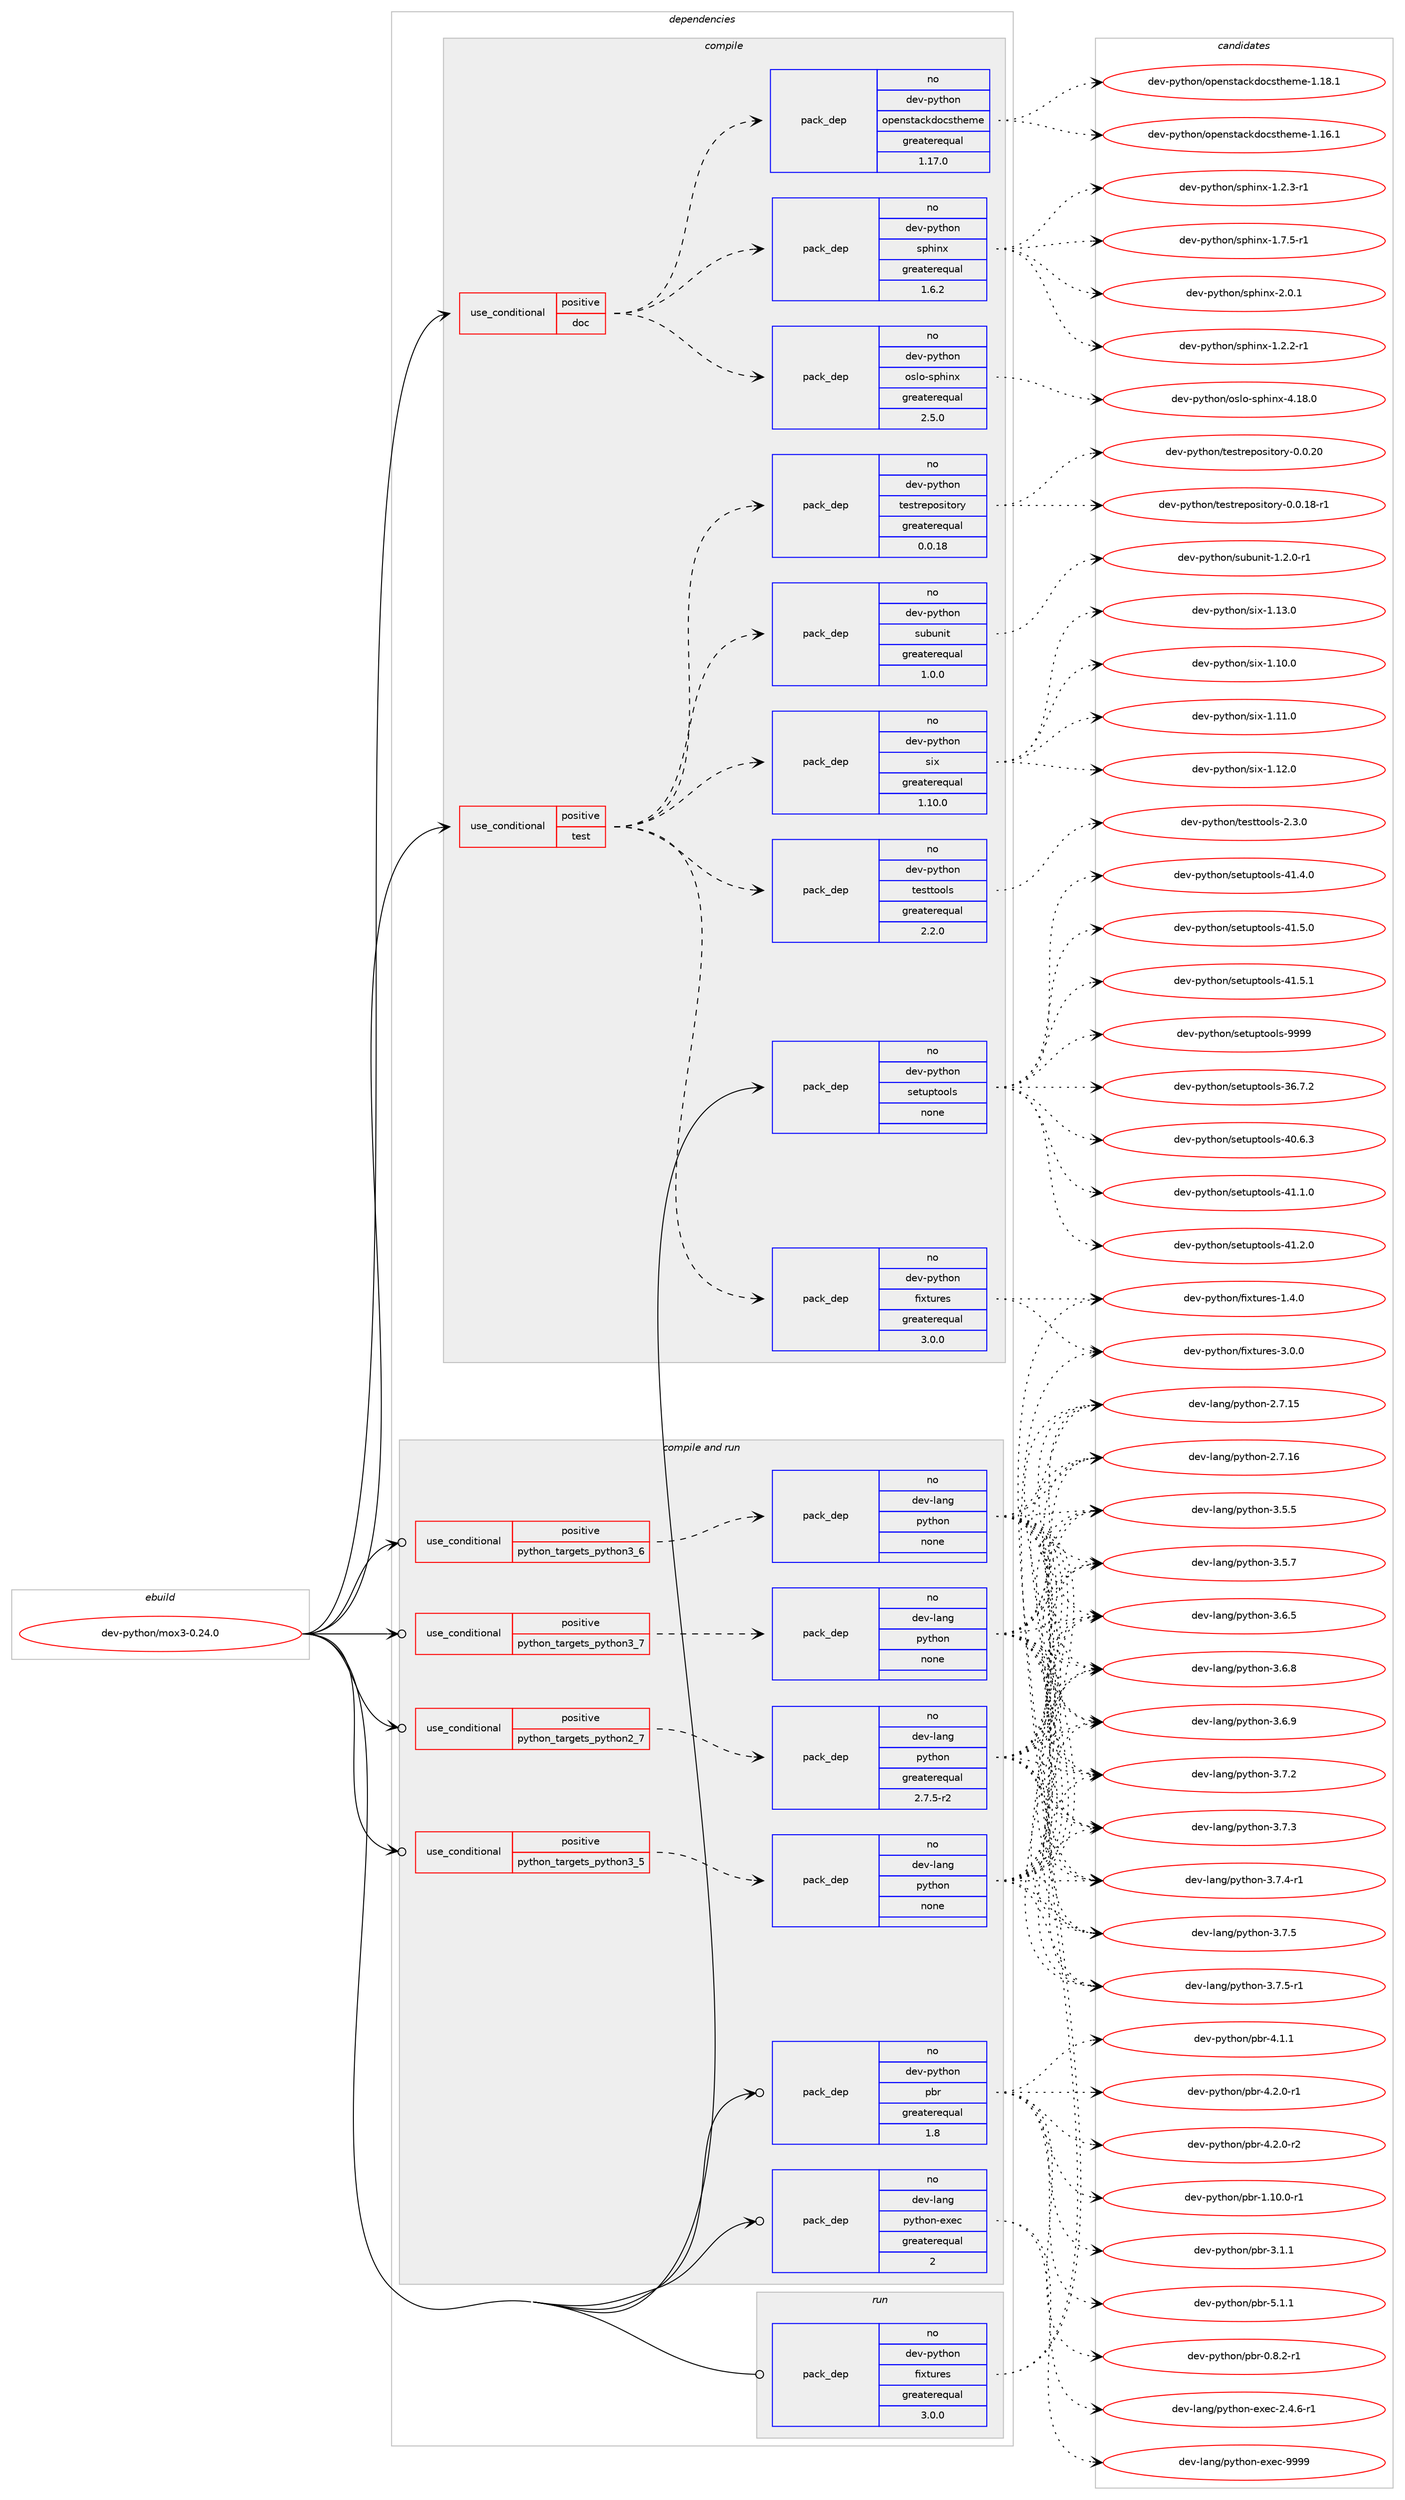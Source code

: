digraph prolog {

# *************
# Graph options
# *************

newrank=true;
concentrate=true;
compound=true;
graph [rankdir=LR,fontname=Helvetica,fontsize=10,ranksep=1.5];#, ranksep=2.5, nodesep=0.2];
edge  [arrowhead=vee];
node  [fontname=Helvetica,fontsize=10];

# **********
# The ebuild
# **********

subgraph cluster_leftcol {
color=gray;
rank=same;
label=<<i>ebuild</i>>;
id [label="dev-python/mox3-0.24.0", color=red, width=4, href="../dev-python/mox3-0.24.0.svg"];
}

# ****************
# The dependencies
# ****************

subgraph cluster_midcol {
color=gray;
label=<<i>dependencies</i>>;
subgraph cluster_compile {
fillcolor="#eeeeee";
style=filled;
label=<<i>compile</i>>;
subgraph cond142680 {
dependency615155 [label=<<TABLE BORDER="0" CELLBORDER="1" CELLSPACING="0" CELLPADDING="4"><TR><TD ROWSPAN="3" CELLPADDING="10">use_conditional</TD></TR><TR><TD>positive</TD></TR><TR><TD>doc</TD></TR></TABLE>>, shape=none, color=red];
subgraph pack460670 {
dependency615156 [label=<<TABLE BORDER="0" CELLBORDER="1" CELLSPACING="0" CELLPADDING="4" WIDTH="220"><TR><TD ROWSPAN="6" CELLPADDING="30">pack_dep</TD></TR><TR><TD WIDTH="110">no</TD></TR><TR><TD>dev-python</TD></TR><TR><TD>oslo-sphinx</TD></TR><TR><TD>greaterequal</TD></TR><TR><TD>2.5.0</TD></TR></TABLE>>, shape=none, color=blue];
}
dependency615155:e -> dependency615156:w [weight=20,style="dashed",arrowhead="vee"];
subgraph pack460671 {
dependency615157 [label=<<TABLE BORDER="0" CELLBORDER="1" CELLSPACING="0" CELLPADDING="4" WIDTH="220"><TR><TD ROWSPAN="6" CELLPADDING="30">pack_dep</TD></TR><TR><TD WIDTH="110">no</TD></TR><TR><TD>dev-python</TD></TR><TR><TD>sphinx</TD></TR><TR><TD>greaterequal</TD></TR><TR><TD>1.6.2</TD></TR></TABLE>>, shape=none, color=blue];
}
dependency615155:e -> dependency615157:w [weight=20,style="dashed",arrowhead="vee"];
subgraph pack460672 {
dependency615158 [label=<<TABLE BORDER="0" CELLBORDER="1" CELLSPACING="0" CELLPADDING="4" WIDTH="220"><TR><TD ROWSPAN="6" CELLPADDING="30">pack_dep</TD></TR><TR><TD WIDTH="110">no</TD></TR><TR><TD>dev-python</TD></TR><TR><TD>openstackdocstheme</TD></TR><TR><TD>greaterequal</TD></TR><TR><TD>1.17.0</TD></TR></TABLE>>, shape=none, color=blue];
}
dependency615155:e -> dependency615158:w [weight=20,style="dashed",arrowhead="vee"];
}
id:e -> dependency615155:w [weight=20,style="solid",arrowhead="vee"];
subgraph cond142681 {
dependency615159 [label=<<TABLE BORDER="0" CELLBORDER="1" CELLSPACING="0" CELLPADDING="4"><TR><TD ROWSPAN="3" CELLPADDING="10">use_conditional</TD></TR><TR><TD>positive</TD></TR><TR><TD>test</TD></TR></TABLE>>, shape=none, color=red];
subgraph pack460673 {
dependency615160 [label=<<TABLE BORDER="0" CELLBORDER="1" CELLSPACING="0" CELLPADDING="4" WIDTH="220"><TR><TD ROWSPAN="6" CELLPADDING="30">pack_dep</TD></TR><TR><TD WIDTH="110">no</TD></TR><TR><TD>dev-python</TD></TR><TR><TD>fixtures</TD></TR><TR><TD>greaterequal</TD></TR><TR><TD>3.0.0</TD></TR></TABLE>>, shape=none, color=blue];
}
dependency615159:e -> dependency615160:w [weight=20,style="dashed",arrowhead="vee"];
subgraph pack460674 {
dependency615161 [label=<<TABLE BORDER="0" CELLBORDER="1" CELLSPACING="0" CELLPADDING="4" WIDTH="220"><TR><TD ROWSPAN="6" CELLPADDING="30">pack_dep</TD></TR><TR><TD WIDTH="110">no</TD></TR><TR><TD>dev-python</TD></TR><TR><TD>six</TD></TR><TR><TD>greaterequal</TD></TR><TR><TD>1.10.0</TD></TR></TABLE>>, shape=none, color=blue];
}
dependency615159:e -> dependency615161:w [weight=20,style="dashed",arrowhead="vee"];
subgraph pack460675 {
dependency615162 [label=<<TABLE BORDER="0" CELLBORDER="1" CELLSPACING="0" CELLPADDING="4" WIDTH="220"><TR><TD ROWSPAN="6" CELLPADDING="30">pack_dep</TD></TR><TR><TD WIDTH="110">no</TD></TR><TR><TD>dev-python</TD></TR><TR><TD>subunit</TD></TR><TR><TD>greaterequal</TD></TR><TR><TD>1.0.0</TD></TR></TABLE>>, shape=none, color=blue];
}
dependency615159:e -> dependency615162:w [weight=20,style="dashed",arrowhead="vee"];
subgraph pack460676 {
dependency615163 [label=<<TABLE BORDER="0" CELLBORDER="1" CELLSPACING="0" CELLPADDING="4" WIDTH="220"><TR><TD ROWSPAN="6" CELLPADDING="30">pack_dep</TD></TR><TR><TD WIDTH="110">no</TD></TR><TR><TD>dev-python</TD></TR><TR><TD>testrepository</TD></TR><TR><TD>greaterequal</TD></TR><TR><TD>0.0.18</TD></TR></TABLE>>, shape=none, color=blue];
}
dependency615159:e -> dependency615163:w [weight=20,style="dashed",arrowhead="vee"];
subgraph pack460677 {
dependency615164 [label=<<TABLE BORDER="0" CELLBORDER="1" CELLSPACING="0" CELLPADDING="4" WIDTH="220"><TR><TD ROWSPAN="6" CELLPADDING="30">pack_dep</TD></TR><TR><TD WIDTH="110">no</TD></TR><TR><TD>dev-python</TD></TR><TR><TD>testtools</TD></TR><TR><TD>greaterequal</TD></TR><TR><TD>2.2.0</TD></TR></TABLE>>, shape=none, color=blue];
}
dependency615159:e -> dependency615164:w [weight=20,style="dashed",arrowhead="vee"];
}
id:e -> dependency615159:w [weight=20,style="solid",arrowhead="vee"];
subgraph pack460678 {
dependency615165 [label=<<TABLE BORDER="0" CELLBORDER="1" CELLSPACING="0" CELLPADDING="4" WIDTH="220"><TR><TD ROWSPAN="6" CELLPADDING="30">pack_dep</TD></TR><TR><TD WIDTH="110">no</TD></TR><TR><TD>dev-python</TD></TR><TR><TD>setuptools</TD></TR><TR><TD>none</TD></TR><TR><TD></TD></TR></TABLE>>, shape=none, color=blue];
}
id:e -> dependency615165:w [weight=20,style="solid",arrowhead="vee"];
}
subgraph cluster_compileandrun {
fillcolor="#eeeeee";
style=filled;
label=<<i>compile and run</i>>;
subgraph cond142682 {
dependency615166 [label=<<TABLE BORDER="0" CELLBORDER="1" CELLSPACING="0" CELLPADDING="4"><TR><TD ROWSPAN="3" CELLPADDING="10">use_conditional</TD></TR><TR><TD>positive</TD></TR><TR><TD>python_targets_python2_7</TD></TR></TABLE>>, shape=none, color=red];
subgraph pack460679 {
dependency615167 [label=<<TABLE BORDER="0" CELLBORDER="1" CELLSPACING="0" CELLPADDING="4" WIDTH="220"><TR><TD ROWSPAN="6" CELLPADDING="30">pack_dep</TD></TR><TR><TD WIDTH="110">no</TD></TR><TR><TD>dev-lang</TD></TR><TR><TD>python</TD></TR><TR><TD>greaterequal</TD></TR><TR><TD>2.7.5-r2</TD></TR></TABLE>>, shape=none, color=blue];
}
dependency615166:e -> dependency615167:w [weight=20,style="dashed",arrowhead="vee"];
}
id:e -> dependency615166:w [weight=20,style="solid",arrowhead="odotvee"];
subgraph cond142683 {
dependency615168 [label=<<TABLE BORDER="0" CELLBORDER="1" CELLSPACING="0" CELLPADDING="4"><TR><TD ROWSPAN="3" CELLPADDING="10">use_conditional</TD></TR><TR><TD>positive</TD></TR><TR><TD>python_targets_python3_5</TD></TR></TABLE>>, shape=none, color=red];
subgraph pack460680 {
dependency615169 [label=<<TABLE BORDER="0" CELLBORDER="1" CELLSPACING="0" CELLPADDING="4" WIDTH="220"><TR><TD ROWSPAN="6" CELLPADDING="30">pack_dep</TD></TR><TR><TD WIDTH="110">no</TD></TR><TR><TD>dev-lang</TD></TR><TR><TD>python</TD></TR><TR><TD>none</TD></TR><TR><TD></TD></TR></TABLE>>, shape=none, color=blue];
}
dependency615168:e -> dependency615169:w [weight=20,style="dashed",arrowhead="vee"];
}
id:e -> dependency615168:w [weight=20,style="solid",arrowhead="odotvee"];
subgraph cond142684 {
dependency615170 [label=<<TABLE BORDER="0" CELLBORDER="1" CELLSPACING="0" CELLPADDING="4"><TR><TD ROWSPAN="3" CELLPADDING="10">use_conditional</TD></TR><TR><TD>positive</TD></TR><TR><TD>python_targets_python3_6</TD></TR></TABLE>>, shape=none, color=red];
subgraph pack460681 {
dependency615171 [label=<<TABLE BORDER="0" CELLBORDER="1" CELLSPACING="0" CELLPADDING="4" WIDTH="220"><TR><TD ROWSPAN="6" CELLPADDING="30">pack_dep</TD></TR><TR><TD WIDTH="110">no</TD></TR><TR><TD>dev-lang</TD></TR><TR><TD>python</TD></TR><TR><TD>none</TD></TR><TR><TD></TD></TR></TABLE>>, shape=none, color=blue];
}
dependency615170:e -> dependency615171:w [weight=20,style="dashed",arrowhead="vee"];
}
id:e -> dependency615170:w [weight=20,style="solid",arrowhead="odotvee"];
subgraph cond142685 {
dependency615172 [label=<<TABLE BORDER="0" CELLBORDER="1" CELLSPACING="0" CELLPADDING="4"><TR><TD ROWSPAN="3" CELLPADDING="10">use_conditional</TD></TR><TR><TD>positive</TD></TR><TR><TD>python_targets_python3_7</TD></TR></TABLE>>, shape=none, color=red];
subgraph pack460682 {
dependency615173 [label=<<TABLE BORDER="0" CELLBORDER="1" CELLSPACING="0" CELLPADDING="4" WIDTH="220"><TR><TD ROWSPAN="6" CELLPADDING="30">pack_dep</TD></TR><TR><TD WIDTH="110">no</TD></TR><TR><TD>dev-lang</TD></TR><TR><TD>python</TD></TR><TR><TD>none</TD></TR><TR><TD></TD></TR></TABLE>>, shape=none, color=blue];
}
dependency615172:e -> dependency615173:w [weight=20,style="dashed",arrowhead="vee"];
}
id:e -> dependency615172:w [weight=20,style="solid",arrowhead="odotvee"];
subgraph pack460683 {
dependency615174 [label=<<TABLE BORDER="0" CELLBORDER="1" CELLSPACING="0" CELLPADDING="4" WIDTH="220"><TR><TD ROWSPAN="6" CELLPADDING="30">pack_dep</TD></TR><TR><TD WIDTH="110">no</TD></TR><TR><TD>dev-lang</TD></TR><TR><TD>python-exec</TD></TR><TR><TD>greaterequal</TD></TR><TR><TD>2</TD></TR></TABLE>>, shape=none, color=blue];
}
id:e -> dependency615174:w [weight=20,style="solid",arrowhead="odotvee"];
subgraph pack460684 {
dependency615175 [label=<<TABLE BORDER="0" CELLBORDER="1" CELLSPACING="0" CELLPADDING="4" WIDTH="220"><TR><TD ROWSPAN="6" CELLPADDING="30">pack_dep</TD></TR><TR><TD WIDTH="110">no</TD></TR><TR><TD>dev-python</TD></TR><TR><TD>pbr</TD></TR><TR><TD>greaterequal</TD></TR><TR><TD>1.8</TD></TR></TABLE>>, shape=none, color=blue];
}
id:e -> dependency615175:w [weight=20,style="solid",arrowhead="odotvee"];
}
subgraph cluster_run {
fillcolor="#eeeeee";
style=filled;
label=<<i>run</i>>;
subgraph pack460685 {
dependency615176 [label=<<TABLE BORDER="0" CELLBORDER="1" CELLSPACING="0" CELLPADDING="4" WIDTH="220"><TR><TD ROWSPAN="6" CELLPADDING="30">pack_dep</TD></TR><TR><TD WIDTH="110">no</TD></TR><TR><TD>dev-python</TD></TR><TR><TD>fixtures</TD></TR><TR><TD>greaterequal</TD></TR><TR><TD>3.0.0</TD></TR></TABLE>>, shape=none, color=blue];
}
id:e -> dependency615176:w [weight=20,style="solid",arrowhead="odot"];
}
}

# **************
# The candidates
# **************

subgraph cluster_choices {
rank=same;
color=gray;
label=<<i>candidates</i>>;

subgraph choice460670 {
color=black;
nodesep=1;
choice10010111845112121116104111110471111151081114511511210410511012045524649564648 [label="dev-python/oslo-sphinx-4.18.0", color=red, width=4,href="../dev-python/oslo-sphinx-4.18.0.svg"];
dependency615156:e -> choice10010111845112121116104111110471111151081114511511210410511012045524649564648:w [style=dotted,weight="100"];
}
subgraph choice460671 {
color=black;
nodesep=1;
choice10010111845112121116104111110471151121041051101204549465046504511449 [label="dev-python/sphinx-1.2.2-r1", color=red, width=4,href="../dev-python/sphinx-1.2.2-r1.svg"];
choice10010111845112121116104111110471151121041051101204549465046514511449 [label="dev-python/sphinx-1.2.3-r1", color=red, width=4,href="../dev-python/sphinx-1.2.3-r1.svg"];
choice10010111845112121116104111110471151121041051101204549465546534511449 [label="dev-python/sphinx-1.7.5-r1", color=red, width=4,href="../dev-python/sphinx-1.7.5-r1.svg"];
choice1001011184511212111610411111047115112104105110120455046484649 [label="dev-python/sphinx-2.0.1", color=red, width=4,href="../dev-python/sphinx-2.0.1.svg"];
dependency615157:e -> choice10010111845112121116104111110471151121041051101204549465046504511449:w [style=dotted,weight="100"];
dependency615157:e -> choice10010111845112121116104111110471151121041051101204549465046514511449:w [style=dotted,weight="100"];
dependency615157:e -> choice10010111845112121116104111110471151121041051101204549465546534511449:w [style=dotted,weight="100"];
dependency615157:e -> choice1001011184511212111610411111047115112104105110120455046484649:w [style=dotted,weight="100"];
}
subgraph choice460672 {
color=black;
nodesep=1;
choice100101118451121211161041111104711111210111011511697991071001119911511610410110910145494649544649 [label="dev-python/openstackdocstheme-1.16.1", color=red, width=4,href="../dev-python/openstackdocstheme-1.16.1.svg"];
choice100101118451121211161041111104711111210111011511697991071001119911511610410110910145494649564649 [label="dev-python/openstackdocstheme-1.18.1", color=red, width=4,href="../dev-python/openstackdocstheme-1.18.1.svg"];
dependency615158:e -> choice100101118451121211161041111104711111210111011511697991071001119911511610410110910145494649544649:w [style=dotted,weight="100"];
dependency615158:e -> choice100101118451121211161041111104711111210111011511697991071001119911511610410110910145494649564649:w [style=dotted,weight="100"];
}
subgraph choice460673 {
color=black;
nodesep=1;
choice1001011184511212111610411111047102105120116117114101115454946524648 [label="dev-python/fixtures-1.4.0", color=red, width=4,href="../dev-python/fixtures-1.4.0.svg"];
choice1001011184511212111610411111047102105120116117114101115455146484648 [label="dev-python/fixtures-3.0.0", color=red, width=4,href="../dev-python/fixtures-3.0.0.svg"];
dependency615160:e -> choice1001011184511212111610411111047102105120116117114101115454946524648:w [style=dotted,weight="100"];
dependency615160:e -> choice1001011184511212111610411111047102105120116117114101115455146484648:w [style=dotted,weight="100"];
}
subgraph choice460674 {
color=black;
nodesep=1;
choice100101118451121211161041111104711510512045494649484648 [label="dev-python/six-1.10.0", color=red, width=4,href="../dev-python/six-1.10.0.svg"];
choice100101118451121211161041111104711510512045494649494648 [label="dev-python/six-1.11.0", color=red, width=4,href="../dev-python/six-1.11.0.svg"];
choice100101118451121211161041111104711510512045494649504648 [label="dev-python/six-1.12.0", color=red, width=4,href="../dev-python/six-1.12.0.svg"];
choice100101118451121211161041111104711510512045494649514648 [label="dev-python/six-1.13.0", color=red, width=4,href="../dev-python/six-1.13.0.svg"];
dependency615161:e -> choice100101118451121211161041111104711510512045494649484648:w [style=dotted,weight="100"];
dependency615161:e -> choice100101118451121211161041111104711510512045494649494648:w [style=dotted,weight="100"];
dependency615161:e -> choice100101118451121211161041111104711510512045494649504648:w [style=dotted,weight="100"];
dependency615161:e -> choice100101118451121211161041111104711510512045494649514648:w [style=dotted,weight="100"];
}
subgraph choice460675 {
color=black;
nodesep=1;
choice1001011184511212111610411111047115117981171101051164549465046484511449 [label="dev-python/subunit-1.2.0-r1", color=red, width=4,href="../dev-python/subunit-1.2.0-r1.svg"];
dependency615162:e -> choice1001011184511212111610411111047115117981171101051164549465046484511449:w [style=dotted,weight="100"];
}
subgraph choice460676 {
color=black;
nodesep=1;
choice1001011184511212111610411111047116101115116114101112111115105116111114121454846484649564511449 [label="dev-python/testrepository-0.0.18-r1", color=red, width=4,href="../dev-python/testrepository-0.0.18-r1.svg"];
choice100101118451121211161041111104711610111511611410111211111510511611111412145484648465048 [label="dev-python/testrepository-0.0.20", color=red, width=4,href="../dev-python/testrepository-0.0.20.svg"];
dependency615163:e -> choice1001011184511212111610411111047116101115116114101112111115105116111114121454846484649564511449:w [style=dotted,weight="100"];
dependency615163:e -> choice100101118451121211161041111104711610111511611410111211111510511611111412145484648465048:w [style=dotted,weight="100"];
}
subgraph choice460677 {
color=black;
nodesep=1;
choice1001011184511212111610411111047116101115116116111111108115455046514648 [label="dev-python/testtools-2.3.0", color=red, width=4,href="../dev-python/testtools-2.3.0.svg"];
dependency615164:e -> choice1001011184511212111610411111047116101115116116111111108115455046514648:w [style=dotted,weight="100"];
}
subgraph choice460678 {
color=black;
nodesep=1;
choice100101118451121211161041111104711510111611711211611111110811545515446554650 [label="dev-python/setuptools-36.7.2", color=red, width=4,href="../dev-python/setuptools-36.7.2.svg"];
choice100101118451121211161041111104711510111611711211611111110811545524846544651 [label="dev-python/setuptools-40.6.3", color=red, width=4,href="../dev-python/setuptools-40.6.3.svg"];
choice100101118451121211161041111104711510111611711211611111110811545524946494648 [label="dev-python/setuptools-41.1.0", color=red, width=4,href="../dev-python/setuptools-41.1.0.svg"];
choice100101118451121211161041111104711510111611711211611111110811545524946504648 [label="dev-python/setuptools-41.2.0", color=red, width=4,href="../dev-python/setuptools-41.2.0.svg"];
choice100101118451121211161041111104711510111611711211611111110811545524946524648 [label="dev-python/setuptools-41.4.0", color=red, width=4,href="../dev-python/setuptools-41.4.0.svg"];
choice100101118451121211161041111104711510111611711211611111110811545524946534648 [label="dev-python/setuptools-41.5.0", color=red, width=4,href="../dev-python/setuptools-41.5.0.svg"];
choice100101118451121211161041111104711510111611711211611111110811545524946534649 [label="dev-python/setuptools-41.5.1", color=red, width=4,href="../dev-python/setuptools-41.5.1.svg"];
choice10010111845112121116104111110471151011161171121161111111081154557575757 [label="dev-python/setuptools-9999", color=red, width=4,href="../dev-python/setuptools-9999.svg"];
dependency615165:e -> choice100101118451121211161041111104711510111611711211611111110811545515446554650:w [style=dotted,weight="100"];
dependency615165:e -> choice100101118451121211161041111104711510111611711211611111110811545524846544651:w [style=dotted,weight="100"];
dependency615165:e -> choice100101118451121211161041111104711510111611711211611111110811545524946494648:w [style=dotted,weight="100"];
dependency615165:e -> choice100101118451121211161041111104711510111611711211611111110811545524946504648:w [style=dotted,weight="100"];
dependency615165:e -> choice100101118451121211161041111104711510111611711211611111110811545524946524648:w [style=dotted,weight="100"];
dependency615165:e -> choice100101118451121211161041111104711510111611711211611111110811545524946534648:w [style=dotted,weight="100"];
dependency615165:e -> choice100101118451121211161041111104711510111611711211611111110811545524946534649:w [style=dotted,weight="100"];
dependency615165:e -> choice10010111845112121116104111110471151011161171121161111111081154557575757:w [style=dotted,weight="100"];
}
subgraph choice460679 {
color=black;
nodesep=1;
choice10010111845108971101034711212111610411111045504655464953 [label="dev-lang/python-2.7.15", color=red, width=4,href="../dev-lang/python-2.7.15.svg"];
choice10010111845108971101034711212111610411111045504655464954 [label="dev-lang/python-2.7.16", color=red, width=4,href="../dev-lang/python-2.7.16.svg"];
choice100101118451089711010347112121116104111110455146534653 [label="dev-lang/python-3.5.5", color=red, width=4,href="../dev-lang/python-3.5.5.svg"];
choice100101118451089711010347112121116104111110455146534655 [label="dev-lang/python-3.5.7", color=red, width=4,href="../dev-lang/python-3.5.7.svg"];
choice100101118451089711010347112121116104111110455146544653 [label="dev-lang/python-3.6.5", color=red, width=4,href="../dev-lang/python-3.6.5.svg"];
choice100101118451089711010347112121116104111110455146544656 [label="dev-lang/python-3.6.8", color=red, width=4,href="../dev-lang/python-3.6.8.svg"];
choice100101118451089711010347112121116104111110455146544657 [label="dev-lang/python-3.6.9", color=red, width=4,href="../dev-lang/python-3.6.9.svg"];
choice100101118451089711010347112121116104111110455146554650 [label="dev-lang/python-3.7.2", color=red, width=4,href="../dev-lang/python-3.7.2.svg"];
choice100101118451089711010347112121116104111110455146554651 [label="dev-lang/python-3.7.3", color=red, width=4,href="../dev-lang/python-3.7.3.svg"];
choice1001011184510897110103471121211161041111104551465546524511449 [label="dev-lang/python-3.7.4-r1", color=red, width=4,href="../dev-lang/python-3.7.4-r1.svg"];
choice100101118451089711010347112121116104111110455146554653 [label="dev-lang/python-3.7.5", color=red, width=4,href="../dev-lang/python-3.7.5.svg"];
choice1001011184510897110103471121211161041111104551465546534511449 [label="dev-lang/python-3.7.5-r1", color=red, width=4,href="../dev-lang/python-3.7.5-r1.svg"];
dependency615167:e -> choice10010111845108971101034711212111610411111045504655464953:w [style=dotted,weight="100"];
dependency615167:e -> choice10010111845108971101034711212111610411111045504655464954:w [style=dotted,weight="100"];
dependency615167:e -> choice100101118451089711010347112121116104111110455146534653:w [style=dotted,weight="100"];
dependency615167:e -> choice100101118451089711010347112121116104111110455146534655:w [style=dotted,weight="100"];
dependency615167:e -> choice100101118451089711010347112121116104111110455146544653:w [style=dotted,weight="100"];
dependency615167:e -> choice100101118451089711010347112121116104111110455146544656:w [style=dotted,weight="100"];
dependency615167:e -> choice100101118451089711010347112121116104111110455146544657:w [style=dotted,weight="100"];
dependency615167:e -> choice100101118451089711010347112121116104111110455146554650:w [style=dotted,weight="100"];
dependency615167:e -> choice100101118451089711010347112121116104111110455146554651:w [style=dotted,weight="100"];
dependency615167:e -> choice1001011184510897110103471121211161041111104551465546524511449:w [style=dotted,weight="100"];
dependency615167:e -> choice100101118451089711010347112121116104111110455146554653:w [style=dotted,weight="100"];
dependency615167:e -> choice1001011184510897110103471121211161041111104551465546534511449:w [style=dotted,weight="100"];
}
subgraph choice460680 {
color=black;
nodesep=1;
choice10010111845108971101034711212111610411111045504655464953 [label="dev-lang/python-2.7.15", color=red, width=4,href="../dev-lang/python-2.7.15.svg"];
choice10010111845108971101034711212111610411111045504655464954 [label="dev-lang/python-2.7.16", color=red, width=4,href="../dev-lang/python-2.7.16.svg"];
choice100101118451089711010347112121116104111110455146534653 [label="dev-lang/python-3.5.5", color=red, width=4,href="../dev-lang/python-3.5.5.svg"];
choice100101118451089711010347112121116104111110455146534655 [label="dev-lang/python-3.5.7", color=red, width=4,href="../dev-lang/python-3.5.7.svg"];
choice100101118451089711010347112121116104111110455146544653 [label="dev-lang/python-3.6.5", color=red, width=4,href="../dev-lang/python-3.6.5.svg"];
choice100101118451089711010347112121116104111110455146544656 [label="dev-lang/python-3.6.8", color=red, width=4,href="../dev-lang/python-3.6.8.svg"];
choice100101118451089711010347112121116104111110455146544657 [label="dev-lang/python-3.6.9", color=red, width=4,href="../dev-lang/python-3.6.9.svg"];
choice100101118451089711010347112121116104111110455146554650 [label="dev-lang/python-3.7.2", color=red, width=4,href="../dev-lang/python-3.7.2.svg"];
choice100101118451089711010347112121116104111110455146554651 [label="dev-lang/python-3.7.3", color=red, width=4,href="../dev-lang/python-3.7.3.svg"];
choice1001011184510897110103471121211161041111104551465546524511449 [label="dev-lang/python-3.7.4-r1", color=red, width=4,href="../dev-lang/python-3.7.4-r1.svg"];
choice100101118451089711010347112121116104111110455146554653 [label="dev-lang/python-3.7.5", color=red, width=4,href="../dev-lang/python-3.7.5.svg"];
choice1001011184510897110103471121211161041111104551465546534511449 [label="dev-lang/python-3.7.5-r1", color=red, width=4,href="../dev-lang/python-3.7.5-r1.svg"];
dependency615169:e -> choice10010111845108971101034711212111610411111045504655464953:w [style=dotted,weight="100"];
dependency615169:e -> choice10010111845108971101034711212111610411111045504655464954:w [style=dotted,weight="100"];
dependency615169:e -> choice100101118451089711010347112121116104111110455146534653:w [style=dotted,weight="100"];
dependency615169:e -> choice100101118451089711010347112121116104111110455146534655:w [style=dotted,weight="100"];
dependency615169:e -> choice100101118451089711010347112121116104111110455146544653:w [style=dotted,weight="100"];
dependency615169:e -> choice100101118451089711010347112121116104111110455146544656:w [style=dotted,weight="100"];
dependency615169:e -> choice100101118451089711010347112121116104111110455146544657:w [style=dotted,weight="100"];
dependency615169:e -> choice100101118451089711010347112121116104111110455146554650:w [style=dotted,weight="100"];
dependency615169:e -> choice100101118451089711010347112121116104111110455146554651:w [style=dotted,weight="100"];
dependency615169:e -> choice1001011184510897110103471121211161041111104551465546524511449:w [style=dotted,weight="100"];
dependency615169:e -> choice100101118451089711010347112121116104111110455146554653:w [style=dotted,weight="100"];
dependency615169:e -> choice1001011184510897110103471121211161041111104551465546534511449:w [style=dotted,weight="100"];
}
subgraph choice460681 {
color=black;
nodesep=1;
choice10010111845108971101034711212111610411111045504655464953 [label="dev-lang/python-2.7.15", color=red, width=4,href="../dev-lang/python-2.7.15.svg"];
choice10010111845108971101034711212111610411111045504655464954 [label="dev-lang/python-2.7.16", color=red, width=4,href="../dev-lang/python-2.7.16.svg"];
choice100101118451089711010347112121116104111110455146534653 [label="dev-lang/python-3.5.5", color=red, width=4,href="../dev-lang/python-3.5.5.svg"];
choice100101118451089711010347112121116104111110455146534655 [label="dev-lang/python-3.5.7", color=red, width=4,href="../dev-lang/python-3.5.7.svg"];
choice100101118451089711010347112121116104111110455146544653 [label="dev-lang/python-3.6.5", color=red, width=4,href="../dev-lang/python-3.6.5.svg"];
choice100101118451089711010347112121116104111110455146544656 [label="dev-lang/python-3.6.8", color=red, width=4,href="../dev-lang/python-3.6.8.svg"];
choice100101118451089711010347112121116104111110455146544657 [label="dev-lang/python-3.6.9", color=red, width=4,href="../dev-lang/python-3.6.9.svg"];
choice100101118451089711010347112121116104111110455146554650 [label="dev-lang/python-3.7.2", color=red, width=4,href="../dev-lang/python-3.7.2.svg"];
choice100101118451089711010347112121116104111110455146554651 [label="dev-lang/python-3.7.3", color=red, width=4,href="../dev-lang/python-3.7.3.svg"];
choice1001011184510897110103471121211161041111104551465546524511449 [label="dev-lang/python-3.7.4-r1", color=red, width=4,href="../dev-lang/python-3.7.4-r1.svg"];
choice100101118451089711010347112121116104111110455146554653 [label="dev-lang/python-3.7.5", color=red, width=4,href="../dev-lang/python-3.7.5.svg"];
choice1001011184510897110103471121211161041111104551465546534511449 [label="dev-lang/python-3.7.5-r1", color=red, width=4,href="../dev-lang/python-3.7.5-r1.svg"];
dependency615171:e -> choice10010111845108971101034711212111610411111045504655464953:w [style=dotted,weight="100"];
dependency615171:e -> choice10010111845108971101034711212111610411111045504655464954:w [style=dotted,weight="100"];
dependency615171:e -> choice100101118451089711010347112121116104111110455146534653:w [style=dotted,weight="100"];
dependency615171:e -> choice100101118451089711010347112121116104111110455146534655:w [style=dotted,weight="100"];
dependency615171:e -> choice100101118451089711010347112121116104111110455146544653:w [style=dotted,weight="100"];
dependency615171:e -> choice100101118451089711010347112121116104111110455146544656:w [style=dotted,weight="100"];
dependency615171:e -> choice100101118451089711010347112121116104111110455146544657:w [style=dotted,weight="100"];
dependency615171:e -> choice100101118451089711010347112121116104111110455146554650:w [style=dotted,weight="100"];
dependency615171:e -> choice100101118451089711010347112121116104111110455146554651:w [style=dotted,weight="100"];
dependency615171:e -> choice1001011184510897110103471121211161041111104551465546524511449:w [style=dotted,weight="100"];
dependency615171:e -> choice100101118451089711010347112121116104111110455146554653:w [style=dotted,weight="100"];
dependency615171:e -> choice1001011184510897110103471121211161041111104551465546534511449:w [style=dotted,weight="100"];
}
subgraph choice460682 {
color=black;
nodesep=1;
choice10010111845108971101034711212111610411111045504655464953 [label="dev-lang/python-2.7.15", color=red, width=4,href="../dev-lang/python-2.7.15.svg"];
choice10010111845108971101034711212111610411111045504655464954 [label="dev-lang/python-2.7.16", color=red, width=4,href="../dev-lang/python-2.7.16.svg"];
choice100101118451089711010347112121116104111110455146534653 [label="dev-lang/python-3.5.5", color=red, width=4,href="../dev-lang/python-3.5.5.svg"];
choice100101118451089711010347112121116104111110455146534655 [label="dev-lang/python-3.5.7", color=red, width=4,href="../dev-lang/python-3.5.7.svg"];
choice100101118451089711010347112121116104111110455146544653 [label="dev-lang/python-3.6.5", color=red, width=4,href="../dev-lang/python-3.6.5.svg"];
choice100101118451089711010347112121116104111110455146544656 [label="dev-lang/python-3.6.8", color=red, width=4,href="../dev-lang/python-3.6.8.svg"];
choice100101118451089711010347112121116104111110455146544657 [label="dev-lang/python-3.6.9", color=red, width=4,href="../dev-lang/python-3.6.9.svg"];
choice100101118451089711010347112121116104111110455146554650 [label="dev-lang/python-3.7.2", color=red, width=4,href="../dev-lang/python-3.7.2.svg"];
choice100101118451089711010347112121116104111110455146554651 [label="dev-lang/python-3.7.3", color=red, width=4,href="../dev-lang/python-3.7.3.svg"];
choice1001011184510897110103471121211161041111104551465546524511449 [label="dev-lang/python-3.7.4-r1", color=red, width=4,href="../dev-lang/python-3.7.4-r1.svg"];
choice100101118451089711010347112121116104111110455146554653 [label="dev-lang/python-3.7.5", color=red, width=4,href="../dev-lang/python-3.7.5.svg"];
choice1001011184510897110103471121211161041111104551465546534511449 [label="dev-lang/python-3.7.5-r1", color=red, width=4,href="../dev-lang/python-3.7.5-r1.svg"];
dependency615173:e -> choice10010111845108971101034711212111610411111045504655464953:w [style=dotted,weight="100"];
dependency615173:e -> choice10010111845108971101034711212111610411111045504655464954:w [style=dotted,weight="100"];
dependency615173:e -> choice100101118451089711010347112121116104111110455146534653:w [style=dotted,weight="100"];
dependency615173:e -> choice100101118451089711010347112121116104111110455146534655:w [style=dotted,weight="100"];
dependency615173:e -> choice100101118451089711010347112121116104111110455146544653:w [style=dotted,weight="100"];
dependency615173:e -> choice100101118451089711010347112121116104111110455146544656:w [style=dotted,weight="100"];
dependency615173:e -> choice100101118451089711010347112121116104111110455146544657:w [style=dotted,weight="100"];
dependency615173:e -> choice100101118451089711010347112121116104111110455146554650:w [style=dotted,weight="100"];
dependency615173:e -> choice100101118451089711010347112121116104111110455146554651:w [style=dotted,weight="100"];
dependency615173:e -> choice1001011184510897110103471121211161041111104551465546524511449:w [style=dotted,weight="100"];
dependency615173:e -> choice100101118451089711010347112121116104111110455146554653:w [style=dotted,weight="100"];
dependency615173:e -> choice1001011184510897110103471121211161041111104551465546534511449:w [style=dotted,weight="100"];
}
subgraph choice460683 {
color=black;
nodesep=1;
choice10010111845108971101034711212111610411111045101120101994550465246544511449 [label="dev-lang/python-exec-2.4.6-r1", color=red, width=4,href="../dev-lang/python-exec-2.4.6-r1.svg"];
choice10010111845108971101034711212111610411111045101120101994557575757 [label="dev-lang/python-exec-9999", color=red, width=4,href="../dev-lang/python-exec-9999.svg"];
dependency615174:e -> choice10010111845108971101034711212111610411111045101120101994550465246544511449:w [style=dotted,weight="100"];
dependency615174:e -> choice10010111845108971101034711212111610411111045101120101994557575757:w [style=dotted,weight="100"];
}
subgraph choice460684 {
color=black;
nodesep=1;
choice1001011184511212111610411111047112981144548465646504511449 [label="dev-python/pbr-0.8.2-r1", color=red, width=4,href="../dev-python/pbr-0.8.2-r1.svg"];
choice100101118451121211161041111104711298114454946494846484511449 [label="dev-python/pbr-1.10.0-r1", color=red, width=4,href="../dev-python/pbr-1.10.0-r1.svg"];
choice100101118451121211161041111104711298114455146494649 [label="dev-python/pbr-3.1.1", color=red, width=4,href="../dev-python/pbr-3.1.1.svg"];
choice100101118451121211161041111104711298114455246494649 [label="dev-python/pbr-4.1.1", color=red, width=4,href="../dev-python/pbr-4.1.1.svg"];
choice1001011184511212111610411111047112981144552465046484511449 [label="dev-python/pbr-4.2.0-r1", color=red, width=4,href="../dev-python/pbr-4.2.0-r1.svg"];
choice1001011184511212111610411111047112981144552465046484511450 [label="dev-python/pbr-4.2.0-r2", color=red, width=4,href="../dev-python/pbr-4.2.0-r2.svg"];
choice100101118451121211161041111104711298114455346494649 [label="dev-python/pbr-5.1.1", color=red, width=4,href="../dev-python/pbr-5.1.1.svg"];
dependency615175:e -> choice1001011184511212111610411111047112981144548465646504511449:w [style=dotted,weight="100"];
dependency615175:e -> choice100101118451121211161041111104711298114454946494846484511449:w [style=dotted,weight="100"];
dependency615175:e -> choice100101118451121211161041111104711298114455146494649:w [style=dotted,weight="100"];
dependency615175:e -> choice100101118451121211161041111104711298114455246494649:w [style=dotted,weight="100"];
dependency615175:e -> choice1001011184511212111610411111047112981144552465046484511449:w [style=dotted,weight="100"];
dependency615175:e -> choice1001011184511212111610411111047112981144552465046484511450:w [style=dotted,weight="100"];
dependency615175:e -> choice100101118451121211161041111104711298114455346494649:w [style=dotted,weight="100"];
}
subgraph choice460685 {
color=black;
nodesep=1;
choice1001011184511212111610411111047102105120116117114101115454946524648 [label="dev-python/fixtures-1.4.0", color=red, width=4,href="../dev-python/fixtures-1.4.0.svg"];
choice1001011184511212111610411111047102105120116117114101115455146484648 [label="dev-python/fixtures-3.0.0", color=red, width=4,href="../dev-python/fixtures-3.0.0.svg"];
dependency615176:e -> choice1001011184511212111610411111047102105120116117114101115454946524648:w [style=dotted,weight="100"];
dependency615176:e -> choice1001011184511212111610411111047102105120116117114101115455146484648:w [style=dotted,weight="100"];
}
}

}
